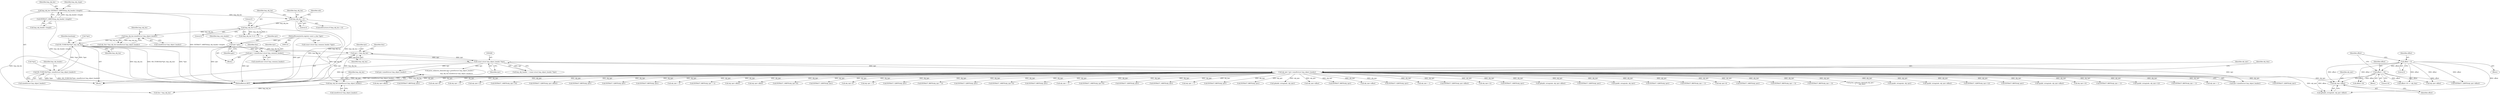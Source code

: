 digraph "0_tcpdump_d97e94223720684c6aa740ff219e0d19426c2220@pointer" {
"1001562" [label="(Call,obj_tptr+offset)"];
"1000342" [label="(Call,obj_tptr=tptr+sizeof(struct lmp_object_header))"];
"1000265" [label="(Call,(const struct lmp_object_header *)tptr)"];
"1001935" [label="(Call,tptr+=lmp_obj_len)"];
"1000354" [label="(Call,ND_TCHECK2(*tptr, lmp_obj_len))"];
"1000258" [label="(Call,ND_TCHECK2(*tptr, sizeof(struct lmp_object_header)))"];
"1000350" [label="(Call,lmp_obj_len-sizeof(struct lmp_object_header))"];
"1000332" [label="(Call,lmp_obj_len % 4)"];
"1000321" [label="(Call,lmp_obj_len < 4)"];
"1000268" [label="(Call,lmp_obj_len=EXTRACT_16BITS(lmp_obj_header->length))"];
"1000270" [label="(Call,EXTRACT_16BITS(lmp_obj_header->length))"];
"1001931" [label="(Call,lmp_obj_len-sizeof(struct lmp_object_header))"];
"1000245" [label="(Call,tptr+=sizeof(const struct lmp_common_header))"];
"1000128" [label="(Call,tptr=pptr)"];
"1000112" [label="(MethodParameterIn,register const u_char *pptr)"];
"1001544" [label="(Call,offset = 0)"];
"1001569" [label="(Call,offset+=16)"];
"1001197" [label="(Call,obj_tptr+offset)"];
"1001708" [label="(Call,EXTRACT_8BITS(obj_tptr))"];
"1000265" [label="(Call,(const struct lmp_object_header *)tptr)"];
"1001549" [label="(Call,offset+16)"];
"1001562" [label="(Call,obj_tptr+offset)"];
"1001810" [label="(Call,obj_tptr+8)"];
"1001544" [label="(Call,offset = 0)"];
"1000257" [label="(Block,)"];
"1001947" [label="(MethodReturn,RET)"];
"1001892" [label="(Call,obj_tptr + 3)"];
"1000322" [label="(Identifier,lmp_obj_len)"];
"1000246" [label="(Identifier,tptr)"];
"1001834" [label="(Call,obj_tptr+12)"];
"1001818" [label="(Call,EXTRACT_16BITS(obj_tptr+10))"];
"1001550" [label="(Identifier,offset)"];
"1000269" [label="(Identifier,lmp_obj_len)"];
"1001413" [label="(Call,EXTRACT_32BITS(obj_tptr+offset))"];
"1000750" [label="(Call,EXTRACT_8BITS(obj_tptr))"];
"1000259" [label="(Call,*tptr)"];
"1001553" [label="(Block,)"];
"1001630" [label="(Call,EXTRACT_32BITS(obj_tptr))"];
"1000247" [label="(Call,sizeof(const struct lmp_common_header))"];
"1001933" [label="(Call,sizeof(struct lmp_object_header))"];
"1000263" [label="(Call,lmp_obj_header = (const struct lmp_object_header *)tptr)"];
"1000352" [label="(Call,sizeof(struct lmp_object_header))"];
"1000702" [label="(Call,EXTRACT_8BITS(obj_tptr))"];
"1001771" [label="(Call,obj_tptr + 2)"];
"1001757" [label="(Call,EXTRACT_8BITS(obj_tptr + 1))"];
"1000343" [label="(Identifier,obj_tptr)"];
"1001532" [label="(Call,obj_tptr+offset)"];
"1000267" [label="(Identifier,tptr)"];
"1000359" [label="(Identifier,hexdump)"];
"1000258" [label="(Call,ND_TCHECK2(*tptr, sizeof(struct lmp_object_header)))"];
"1001306" [label="(Call,obj_tptr+offset)"];
"1001571" [label="(Literal,16)"];
"1000128" [label="(Call,tptr=pptr)"];
"1000271" [label="(Call,lmp_obj_header->length)"];
"1001809" [label="(Call,EXTRACT_16BITS(obj_tptr+8))"];
"1001652" [label="(Call,EXTRACT_32BITS(obj_tptr))"];
"1001935" [label="(Call,tptr+=lmp_obj_len)"];
"1000264" [label="(Identifier,lmp_obj_header)"];
"1001792" [label="(Call,obj_tptr+4)"];
"1001936" [label="(Identifier,tptr)"];
"1001566" [label="(Call,obj_tptr+offset)"];
"1001783" [label="(Call,obj_tptr + 3)"];
"1000388" [label="(Call,EXTRACT_32BITS(obj_tptr))"];
"1001770" [label="(Call,EXTRACT_8BITS(obj_tptr + 2))"];
"1000522" [label="(Call,EXTRACT_32BITS(obj_tptr))"];
"1001791" [label="(Call,EXTRACT_16BITS(obj_tptr+4))"];
"1000945" [label="(Call,EXTRACT_8BITS(obj_tptr))"];
"1001739" [label="(Call,obj_tptr + 1)"];
"1001563" [label="(Identifier,obj_tptr)"];
"1001800" [label="(Call,EXTRACT_16BITS(obj_tptr+6))"];
"1001560" [label="(Call,ip6addr_string(ndo, obj_tptr+offset))"];
"1001569" [label="(Call,offset+=16)"];
"1000351" [label="(Identifier,lmp_obj_len)"];
"1000469" [label="(Call,EXTRACT_32BITS(obj_tptr))"];
"1001022" [label="(Call,EXTRACT_16BITS(obj_tptr))"];
"1000323" [label="(Literal,4)"];
"1001735" [label="(Call,obj_tptr + 1)"];
"1000654" [label="(Call,EXTRACT_8BITS(obj_tptr))"];
"1000344" [label="(Call,tptr+sizeof(struct lmp_object_header))"];
"1000875" [label="(Call,EXTRACT_8BITS(obj_tptr))"];
"1000275" [label="(Identifier,lmp_obj_ctype)"];
"1001932" [label="(Identifier,lmp_obj_len)"];
"1000445" [label="(Call,ip6addr_string(ndo, obj_tptr))"];
"1001414" [label="(Call,obj_tptr+offset)"];
"1001545" [label="(Identifier,offset)"];
"1000805" [label="(Call,EXTRACT_8BITS(obj_tptr))"];
"1001931" [label="(Call,lmp_obj_len-sizeof(struct lmp_object_header))"];
"1001591" [label="(Call,obj_tptr+offset)"];
"1000500" [label="(Call,EXTRACT_32BITS(obj_tptr))"];
"1001758" [label="(Call,obj_tptr + 1)"];
"1001590" [label="(Call,EXTRACT_32BITS(obj_tptr+offset))"];
"1001830" [label="(Call,obj_tptr+12)"];
"1000332" [label="(Call,lmp_obj_len % 4)"];
"1001134" [label="(Call,EXTRACT_16BITS(obj_tptr))"];
"1001304" [label="(Call,ip6addr_string(ndo, obj_tptr+offset))"];
"1000327" [label="(Identifier,ndo)"];
"1000619" [label="(Call,EXTRACT_32BITS(obj_tptr))"];
"1000130" [label="(Identifier,pptr)"];
"1001570" [label="(Identifier,offset)"];
"1000421" [label="(Call,ipaddr_string(ndo, obj_tptr))"];
"1001857" [label="(Call,EXTRACT_32BITS(obj_tptr))"];
"1000250" [label="(Identifier,tlen)"];
"1001738" [label="(Call,EXTRACT_8BITS(obj_tptr + 1))"];
"1000133" [label="(Call,(const struct lmp_common_header *)pptr)"];
"1000245" [label="(Call,tptr+=sizeof(const struct lmp_common_header))"];
"1000357" [label="(Identifier,lmp_obj_len)"];
"1000350" [label="(Call,lmp_obj_len-sizeof(struct lmp_object_header))"];
"1000331" [label="(Call,(lmp_obj_len % 4) != 0)"];
"1001939" [label="(Identifier,tlen)"];
"1001801" [label="(Call,obj_tptr+6)"];
"1000270" [label="(Call,EXTRACT_16BITS(lmp_obj_header->length))"];
"1000132" [label="(Identifier,lmp_com_header)"];
"1000586" [label="(Call,EXTRACT_16BITS(obj_tptr))"];
"1000112" [label="(MethodParameterIn,register const u_char *pptr)"];
"1001565" [label="(Call,EXTRACT_32BITS(obj_tptr+offset))"];
"1000349" [label="(Identifier,obj_tlen)"];
"1001938" [label="(Call,tlen-=lmp_obj_len)"];
"1001782" [label="(Call,EXTRACT_8BITS(obj_tptr + 3))"];
"1001891" [label="(Call,EXTRACT_8BITS(obj_tptr + 3))"];
"1001926" [label="(Call,tptr+sizeof(struct lmp_object_header))"];
"1000334" [label="(Literal,4)"];
"1001512" [label="(Block,)"];
"1001908" [label="(Call,print_unknown_data(ndo,obj_tptr,\"\n\t    \",obj_tlen))"];
"1001546" [label="(Literal,0)"];
"1000355" [label="(Call,*tptr)"];
"1000554" [label="(Call,ipaddr_string(ndo, obj_tptr))"];
"1000333" [label="(Identifier,lmp_obj_len)"];
"1001530" [label="(Call,ipaddr_string(ndo, obj_tptr+offset))"];
"1000354" [label="(Call,ND_TCHECK2(*tptr, lmp_obj_len))"];
"1001833" [label="(Call,EXTRACT_32BITS(obj_tptr+12))"];
"1001683" [label="(Call,EXTRACT_8BITS(obj_tptr))"];
"1001548" [label="(Call,offset+16 <= obj_tlen)"];
"1001924" [label="(Call,print_unknown_data(ndo,tptr+sizeof(struct lmp_object_header),\"\n\t    \",\n                               lmp_obj_len-sizeof(struct lmp_object_header)))"];
"1000261" [label="(Call,sizeof(struct lmp_object_header))"];
"1000348" [label="(Call,obj_tlen=lmp_obj_len-sizeof(struct lmp_object_header))"];
"1001195" [label="(Call,ipaddr_string(ndo, obj_tptr+offset))"];
"1001819" [label="(Call,obj_tptr+10)"];
"1001753" [label="(Call,EXTRACT_8BITS(obj_tptr + 1))"];
"1001828" [label="(Call,ipaddr_string(ndo, obj_tptr+12))"];
"1000114" [label="(Block,)"];
"1000335" [label="(Literal,0)"];
"1000268" [label="(Call,lmp_obj_len=EXTRACT_16BITS(lmp_obj_header->length))"];
"1001564" [label="(Identifier,offset)"];
"1000129" [label="(Identifier,tptr)"];
"1000320" [label="(ControlStructure,if (lmp_obj_len < 4))"];
"1000321" [label="(Call,lmp_obj_len < 4)"];
"1001734" [label="(Call,EXTRACT_8BITS(obj_tptr + 1))"];
"1001754" [label="(Call,obj_tptr + 1)"];
"1001166" [label="(Call,EXTRACT_32BITS(obj_tptr))"];
"1001937" [label="(Identifier,lmp_obj_len)"];
"1000342" [label="(Call,obj_tptr=tptr+sizeof(struct lmp_object_header))"];
"1001562" -> "1001560"  [label="AST: "];
"1001562" -> "1001564"  [label="CFG: "];
"1001563" -> "1001562"  [label="AST: "];
"1001564" -> "1001562"  [label="AST: "];
"1001560" -> "1001562"  [label="CFG: "];
"1000342" -> "1001562"  [label="DDG: obj_tptr"];
"1001544" -> "1001562"  [label="DDG: offset"];
"1001569" -> "1001562"  [label="DDG: offset"];
"1000342" -> "1000257"  [label="AST: "];
"1000342" -> "1000344"  [label="CFG: "];
"1000343" -> "1000342"  [label="AST: "];
"1000344" -> "1000342"  [label="AST: "];
"1000349" -> "1000342"  [label="CFG: "];
"1000342" -> "1001947"  [label="DDG: tptr+sizeof(struct lmp_object_header)"];
"1000342" -> "1001947"  [label="DDG: obj_tptr"];
"1000265" -> "1000342"  [label="DDG: tptr"];
"1000342" -> "1000388"  [label="DDG: obj_tptr"];
"1000342" -> "1000421"  [label="DDG: obj_tptr"];
"1000342" -> "1000445"  [label="DDG: obj_tptr"];
"1000342" -> "1000469"  [label="DDG: obj_tptr"];
"1000342" -> "1000500"  [label="DDG: obj_tptr"];
"1000342" -> "1000522"  [label="DDG: obj_tptr"];
"1000342" -> "1000554"  [label="DDG: obj_tptr"];
"1000342" -> "1000586"  [label="DDG: obj_tptr"];
"1000342" -> "1000619"  [label="DDG: obj_tptr"];
"1000342" -> "1000654"  [label="DDG: obj_tptr"];
"1000342" -> "1000702"  [label="DDG: obj_tptr"];
"1000342" -> "1000750"  [label="DDG: obj_tptr"];
"1000342" -> "1000805"  [label="DDG: obj_tptr"];
"1000342" -> "1000875"  [label="DDG: obj_tptr"];
"1000342" -> "1000945"  [label="DDG: obj_tptr"];
"1000342" -> "1001022"  [label="DDG: obj_tptr"];
"1000342" -> "1001134"  [label="DDG: obj_tptr"];
"1000342" -> "1001166"  [label="DDG: obj_tptr"];
"1000342" -> "1001195"  [label="DDG: obj_tptr"];
"1000342" -> "1001197"  [label="DDG: obj_tptr"];
"1000342" -> "1001304"  [label="DDG: obj_tptr"];
"1000342" -> "1001306"  [label="DDG: obj_tptr"];
"1000342" -> "1001413"  [label="DDG: obj_tptr"];
"1000342" -> "1001414"  [label="DDG: obj_tptr"];
"1000342" -> "1001530"  [label="DDG: obj_tptr"];
"1000342" -> "1001532"  [label="DDG: obj_tptr"];
"1000342" -> "1001560"  [label="DDG: obj_tptr"];
"1000342" -> "1001590"  [label="DDG: obj_tptr"];
"1000342" -> "1001591"  [label="DDG: obj_tptr"];
"1000342" -> "1001630"  [label="DDG: obj_tptr"];
"1000342" -> "1001652"  [label="DDG: obj_tptr"];
"1000342" -> "1001683"  [label="DDG: obj_tptr"];
"1000342" -> "1001708"  [label="DDG: obj_tptr"];
"1000342" -> "1001734"  [label="DDG: obj_tptr"];
"1000342" -> "1001735"  [label="DDG: obj_tptr"];
"1000342" -> "1001738"  [label="DDG: obj_tptr"];
"1000342" -> "1001739"  [label="DDG: obj_tptr"];
"1000342" -> "1001753"  [label="DDG: obj_tptr"];
"1000342" -> "1001754"  [label="DDG: obj_tptr"];
"1000342" -> "1001757"  [label="DDG: obj_tptr"];
"1000342" -> "1001758"  [label="DDG: obj_tptr"];
"1000342" -> "1001770"  [label="DDG: obj_tptr"];
"1000342" -> "1001771"  [label="DDG: obj_tptr"];
"1000342" -> "1001782"  [label="DDG: obj_tptr"];
"1000342" -> "1001783"  [label="DDG: obj_tptr"];
"1000342" -> "1001791"  [label="DDG: obj_tptr"];
"1000342" -> "1001792"  [label="DDG: obj_tptr"];
"1000342" -> "1001800"  [label="DDG: obj_tptr"];
"1000342" -> "1001801"  [label="DDG: obj_tptr"];
"1000342" -> "1001809"  [label="DDG: obj_tptr"];
"1000342" -> "1001810"  [label="DDG: obj_tptr"];
"1000342" -> "1001818"  [label="DDG: obj_tptr"];
"1000342" -> "1001819"  [label="DDG: obj_tptr"];
"1000342" -> "1001828"  [label="DDG: obj_tptr"];
"1000342" -> "1001830"  [label="DDG: obj_tptr"];
"1000342" -> "1001833"  [label="DDG: obj_tptr"];
"1000342" -> "1001834"  [label="DDG: obj_tptr"];
"1000342" -> "1001857"  [label="DDG: obj_tptr"];
"1000342" -> "1001891"  [label="DDG: obj_tptr"];
"1000342" -> "1001892"  [label="DDG: obj_tptr"];
"1000342" -> "1001908"  [label="DDG: obj_tptr"];
"1000265" -> "1000263"  [label="AST: "];
"1000265" -> "1000267"  [label="CFG: "];
"1000266" -> "1000265"  [label="AST: "];
"1000267" -> "1000265"  [label="AST: "];
"1000263" -> "1000265"  [label="CFG: "];
"1000265" -> "1001947"  [label="DDG: tptr"];
"1000265" -> "1000263"  [label="DDG: tptr"];
"1001935" -> "1000265"  [label="DDG: tptr"];
"1000245" -> "1000265"  [label="DDG: tptr"];
"1000265" -> "1000344"  [label="DDG: tptr"];
"1000265" -> "1001924"  [label="DDG: tptr"];
"1000265" -> "1001926"  [label="DDG: tptr"];
"1000265" -> "1001935"  [label="DDG: tptr"];
"1001935" -> "1000257"  [label="AST: "];
"1001935" -> "1001937"  [label="CFG: "];
"1001936" -> "1001935"  [label="AST: "];
"1001937" -> "1001935"  [label="AST: "];
"1001939" -> "1001935"  [label="CFG: "];
"1001935" -> "1001947"  [label="DDG: tptr"];
"1000354" -> "1001935"  [label="DDG: lmp_obj_len"];
"1001931" -> "1001935"  [label="DDG: lmp_obj_len"];
"1000354" -> "1000257"  [label="AST: "];
"1000354" -> "1000357"  [label="CFG: "];
"1000355" -> "1000354"  [label="AST: "];
"1000357" -> "1000354"  [label="AST: "];
"1000359" -> "1000354"  [label="CFG: "];
"1000354" -> "1001947"  [label="DDG: lmp_obj_len"];
"1000354" -> "1001947"  [label="DDG: ND_TCHECK2(*tptr, lmp_obj_len)"];
"1000354" -> "1001947"  [label="DDG: *tptr"];
"1000354" -> "1000258"  [label="DDG: *tptr"];
"1000258" -> "1000354"  [label="DDG: *tptr"];
"1000350" -> "1000354"  [label="DDG: lmp_obj_len"];
"1000354" -> "1001931"  [label="DDG: lmp_obj_len"];
"1000354" -> "1001938"  [label="DDG: lmp_obj_len"];
"1000258" -> "1000257"  [label="AST: "];
"1000258" -> "1000261"  [label="CFG: "];
"1000259" -> "1000258"  [label="AST: "];
"1000261" -> "1000258"  [label="AST: "];
"1000264" -> "1000258"  [label="CFG: "];
"1000258" -> "1001947"  [label="DDG: *tptr"];
"1000258" -> "1001947"  [label="DDG: ND_TCHECK2(*tptr, sizeof(struct lmp_object_header))"];
"1000350" -> "1000348"  [label="AST: "];
"1000350" -> "1000352"  [label="CFG: "];
"1000351" -> "1000350"  [label="AST: "];
"1000352" -> "1000350"  [label="AST: "];
"1000348" -> "1000350"  [label="CFG: "];
"1000350" -> "1000348"  [label="DDG: lmp_obj_len"];
"1000332" -> "1000350"  [label="DDG: lmp_obj_len"];
"1000332" -> "1000331"  [label="AST: "];
"1000332" -> "1000334"  [label="CFG: "];
"1000333" -> "1000332"  [label="AST: "];
"1000334" -> "1000332"  [label="AST: "];
"1000335" -> "1000332"  [label="CFG: "];
"1000332" -> "1001947"  [label="DDG: lmp_obj_len"];
"1000332" -> "1000331"  [label="DDG: lmp_obj_len"];
"1000332" -> "1000331"  [label="DDG: 4"];
"1000321" -> "1000332"  [label="DDG: lmp_obj_len"];
"1000321" -> "1000320"  [label="AST: "];
"1000321" -> "1000323"  [label="CFG: "];
"1000322" -> "1000321"  [label="AST: "];
"1000323" -> "1000321"  [label="AST: "];
"1000327" -> "1000321"  [label="CFG: "];
"1000333" -> "1000321"  [label="CFG: "];
"1000321" -> "1001947"  [label="DDG: lmp_obj_len"];
"1000321" -> "1001947"  [label="DDG: lmp_obj_len < 4"];
"1000268" -> "1000321"  [label="DDG: lmp_obj_len"];
"1000268" -> "1000257"  [label="AST: "];
"1000268" -> "1000270"  [label="CFG: "];
"1000269" -> "1000268"  [label="AST: "];
"1000270" -> "1000268"  [label="AST: "];
"1000275" -> "1000268"  [label="CFG: "];
"1000268" -> "1001947"  [label="DDG: EXTRACT_16BITS(lmp_obj_header->length)"];
"1000270" -> "1000268"  [label="DDG: lmp_obj_header->length"];
"1000270" -> "1000271"  [label="CFG: "];
"1000271" -> "1000270"  [label="AST: "];
"1000270" -> "1001947"  [label="DDG: lmp_obj_header->length"];
"1001931" -> "1001924"  [label="AST: "];
"1001931" -> "1001933"  [label="CFG: "];
"1001932" -> "1001931"  [label="AST: "];
"1001933" -> "1001931"  [label="AST: "];
"1001924" -> "1001931"  [label="CFG: "];
"1001931" -> "1001924"  [label="DDG: lmp_obj_len"];
"1001931" -> "1001938"  [label="DDG: lmp_obj_len"];
"1000245" -> "1000114"  [label="AST: "];
"1000245" -> "1000247"  [label="CFG: "];
"1000246" -> "1000245"  [label="AST: "];
"1000247" -> "1000245"  [label="AST: "];
"1000250" -> "1000245"  [label="CFG: "];
"1000245" -> "1001947"  [label="DDG: tptr"];
"1000128" -> "1000245"  [label="DDG: tptr"];
"1000128" -> "1000114"  [label="AST: "];
"1000128" -> "1000130"  [label="CFG: "];
"1000129" -> "1000128"  [label="AST: "];
"1000130" -> "1000128"  [label="AST: "];
"1000132" -> "1000128"  [label="CFG: "];
"1000128" -> "1001947"  [label="DDG: tptr"];
"1000112" -> "1000128"  [label="DDG: pptr"];
"1000112" -> "1000110"  [label="AST: "];
"1000112" -> "1001947"  [label="DDG: pptr"];
"1000112" -> "1000133"  [label="DDG: pptr"];
"1001544" -> "1001512"  [label="AST: "];
"1001544" -> "1001546"  [label="CFG: "];
"1001545" -> "1001544"  [label="AST: "];
"1001546" -> "1001544"  [label="AST: "];
"1001550" -> "1001544"  [label="CFG: "];
"1001544" -> "1001548"  [label="DDG: offset"];
"1001544" -> "1001549"  [label="DDG: offset"];
"1001544" -> "1001560"  [label="DDG: offset"];
"1001544" -> "1001565"  [label="DDG: offset"];
"1001544" -> "1001566"  [label="DDG: offset"];
"1001544" -> "1001569"  [label="DDG: offset"];
"1001569" -> "1001553"  [label="AST: "];
"1001569" -> "1001571"  [label="CFG: "];
"1001570" -> "1001569"  [label="AST: "];
"1001571" -> "1001569"  [label="AST: "];
"1001550" -> "1001569"  [label="CFG: "];
"1001569" -> "1001548"  [label="DDG: offset"];
"1001569" -> "1001549"  [label="DDG: offset"];
"1001569" -> "1001560"  [label="DDG: offset"];
"1001569" -> "1001565"  [label="DDG: offset"];
"1001569" -> "1001566"  [label="DDG: offset"];
}

